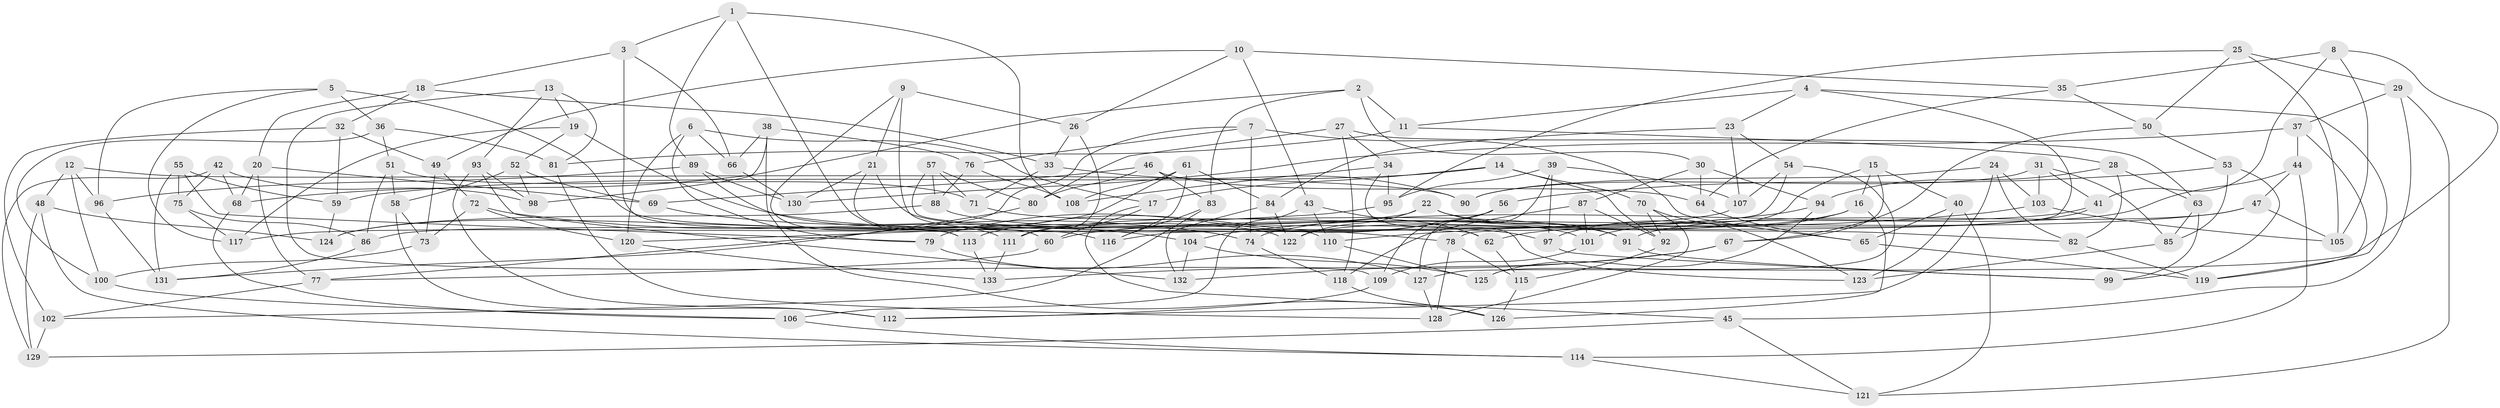 // Generated by graph-tools (version 1.1) at 2025/03/03/09/25 03:03:04]
// undirected, 133 vertices, 266 edges
graph export_dot {
graph [start="1"]
  node [color=gray90,style=filled];
  1;
  2;
  3;
  4;
  5;
  6;
  7;
  8;
  9;
  10;
  11;
  12;
  13;
  14;
  15;
  16;
  17;
  18;
  19;
  20;
  21;
  22;
  23;
  24;
  25;
  26;
  27;
  28;
  29;
  30;
  31;
  32;
  33;
  34;
  35;
  36;
  37;
  38;
  39;
  40;
  41;
  42;
  43;
  44;
  45;
  46;
  47;
  48;
  49;
  50;
  51;
  52;
  53;
  54;
  55;
  56;
  57;
  58;
  59;
  60;
  61;
  62;
  63;
  64;
  65;
  66;
  67;
  68;
  69;
  70;
  71;
  72;
  73;
  74;
  75;
  76;
  77;
  78;
  79;
  80;
  81;
  82;
  83;
  84;
  85;
  86;
  87;
  88;
  89;
  90;
  91;
  92;
  93;
  94;
  95;
  96;
  97;
  98;
  99;
  100;
  101;
  102;
  103;
  104;
  105;
  106;
  107;
  108;
  109;
  110;
  111;
  112;
  113;
  114;
  115;
  116;
  117;
  118;
  119;
  120;
  121;
  122;
  123;
  124;
  125;
  126;
  127;
  128;
  129;
  130;
  131;
  132;
  133;
  1 -- 3;
  1 -- 111;
  1 -- 108;
  1 -- 89;
  2 -- 83;
  2 -- 11;
  2 -- 30;
  2 -- 68;
  3 -- 66;
  3 -- 18;
  3 -- 113;
  4 -- 78;
  4 -- 23;
  4 -- 11;
  4 -- 119;
  5 -- 117;
  5 -- 36;
  5 -- 116;
  5 -- 96;
  6 -- 66;
  6 -- 120;
  6 -- 17;
  6 -- 79;
  7 -- 65;
  7 -- 76;
  7 -- 74;
  7 -- 77;
  8 -- 35;
  8 -- 41;
  8 -- 127;
  8 -- 105;
  9 -- 113;
  9 -- 26;
  9 -- 21;
  9 -- 110;
  10 -- 26;
  10 -- 43;
  10 -- 49;
  10 -- 35;
  11 -- 81;
  11 -- 28;
  12 -- 96;
  12 -- 100;
  12 -- 48;
  12 -- 90;
  13 -- 109;
  13 -- 81;
  13 -- 19;
  13 -- 93;
  14 -- 59;
  14 -- 92;
  14 -- 70;
  14 -- 17;
  15 -- 40;
  15 -- 67;
  15 -- 122;
  15 -- 16;
  16 -- 126;
  16 -- 111;
  16 -- 97;
  17 -- 45;
  17 -- 60;
  18 -- 33;
  18 -- 32;
  18 -- 20;
  19 -- 52;
  19 -- 97;
  19 -- 117;
  20 -- 69;
  20 -- 68;
  20 -- 77;
  21 -- 60;
  21 -- 130;
  21 -- 78;
  22 -- 86;
  22 -- 91;
  22 -- 122;
  22 -- 82;
  23 -- 84;
  23 -- 107;
  23 -- 54;
  24 -- 103;
  24 -- 82;
  24 -- 112;
  24 -- 90;
  25 -- 29;
  25 -- 105;
  25 -- 50;
  25 -- 95;
  26 -- 33;
  26 -- 111;
  27 -- 34;
  27 -- 63;
  27 -- 118;
  27 -- 80;
  28 -- 82;
  28 -- 94;
  28 -- 63;
  29 -- 37;
  29 -- 121;
  29 -- 45;
  30 -- 87;
  30 -- 94;
  30 -- 64;
  31 -- 103;
  31 -- 85;
  31 -- 41;
  31 -- 90;
  32 -- 49;
  32 -- 102;
  32 -- 59;
  33 -- 71;
  33 -- 90;
  34 -- 108;
  34 -- 123;
  34 -- 95;
  35 -- 50;
  35 -- 64;
  36 -- 81;
  36 -- 100;
  36 -- 51;
  37 -- 130;
  37 -- 44;
  37 -- 119;
  38 -- 126;
  38 -- 66;
  38 -- 76;
  38 -- 98;
  39 -- 95;
  39 -- 107;
  39 -- 127;
  39 -- 97;
  40 -- 65;
  40 -- 121;
  40 -- 123;
  41 -- 62;
  41 -- 74;
  42 -- 68;
  42 -- 129;
  42 -- 98;
  42 -- 75;
  43 -- 62;
  43 -- 110;
  43 -- 106;
  44 -- 101;
  44 -- 114;
  44 -- 47;
  45 -- 121;
  45 -- 129;
  46 -- 64;
  46 -- 69;
  46 -- 83;
  46 -- 80;
  47 -- 105;
  47 -- 60;
  47 -- 91;
  48 -- 114;
  48 -- 124;
  48 -- 129;
  49 -- 72;
  49 -- 73;
  50 -- 53;
  50 -- 67;
  51 -- 71;
  51 -- 86;
  51 -- 58;
  52 -- 69;
  52 -- 98;
  52 -- 58;
  53 -- 99;
  53 -- 56;
  53 -- 85;
  54 -- 116;
  54 -- 107;
  54 -- 125;
  55 -- 75;
  55 -- 131;
  55 -- 79;
  55 -- 59;
  56 -- 113;
  56 -- 79;
  56 -- 109;
  57 -- 71;
  57 -- 80;
  57 -- 62;
  57 -- 88;
  58 -- 73;
  58 -- 112;
  59 -- 124;
  60 -- 77;
  61 -- 84;
  61 -- 116;
  61 -- 124;
  61 -- 108;
  62 -- 115;
  63 -- 85;
  63 -- 99;
  64 -- 65;
  65 -- 119;
  66 -- 130;
  67 -- 133;
  67 -- 132;
  68 -- 106;
  69 -- 74;
  70 -- 128;
  70 -- 92;
  70 -- 123;
  71 -- 91;
  72 -- 73;
  72 -- 104;
  72 -- 120;
  73 -- 100;
  74 -- 118;
  75 -- 86;
  75 -- 117;
  76 -- 88;
  76 -- 108;
  77 -- 102;
  78 -- 128;
  78 -- 115;
  79 -- 127;
  80 -- 131;
  81 -- 128;
  82 -- 119;
  83 -- 102;
  83 -- 116;
  84 -- 132;
  84 -- 122;
  85 -- 123;
  86 -- 131;
  87 -- 92;
  87 -- 101;
  87 -- 118;
  88 -- 101;
  88 -- 124;
  89 -- 96;
  89 -- 130;
  89 -- 122;
  91 -- 99;
  92 -- 115;
  93 -- 112;
  93 -- 132;
  93 -- 98;
  94 -- 125;
  94 -- 104;
  95 -- 120;
  96 -- 131;
  97 -- 99;
  100 -- 106;
  101 -- 109;
  102 -- 129;
  103 -- 110;
  103 -- 105;
  104 -- 125;
  104 -- 132;
  106 -- 114;
  107 -- 117;
  109 -- 112;
  110 -- 125;
  111 -- 133;
  113 -- 133;
  114 -- 121;
  115 -- 126;
  118 -- 126;
  120 -- 133;
  127 -- 128;
}
